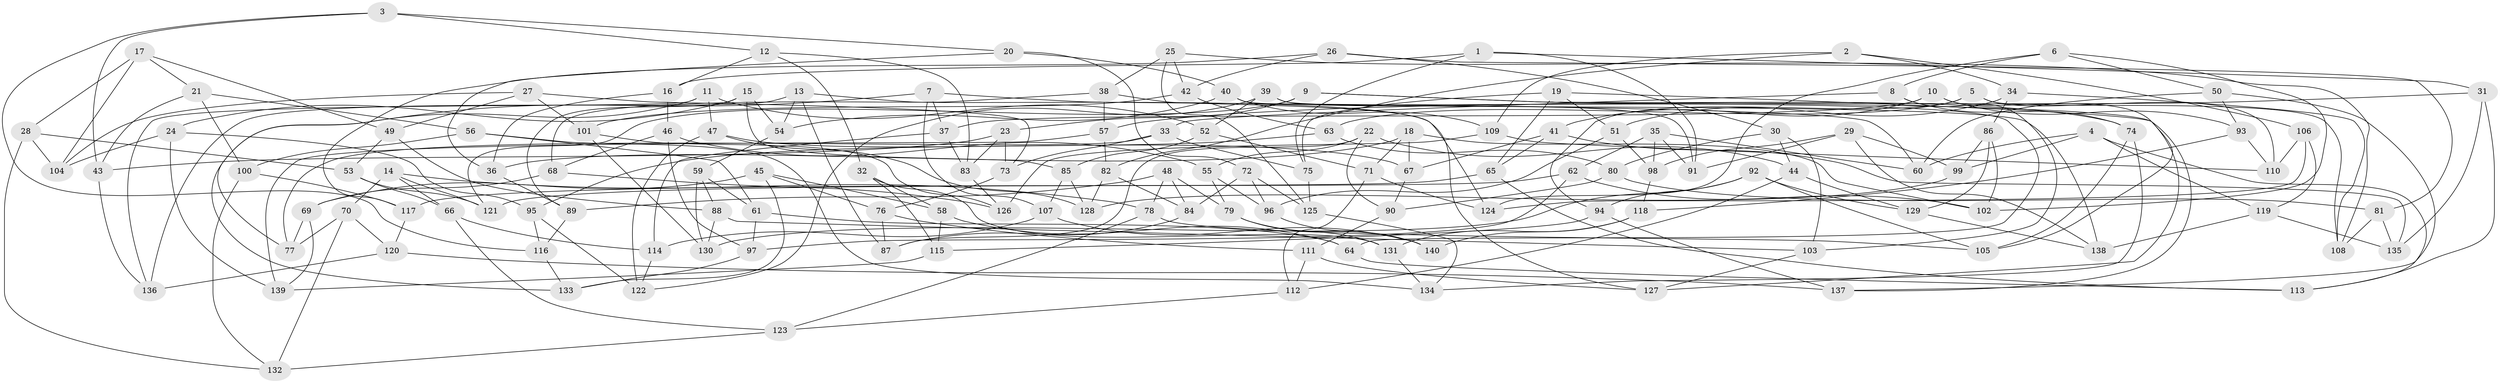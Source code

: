 // Generated by graph-tools (version 1.1) at 2025/59/03/09/25 04:59:11]
// undirected, 140 vertices, 280 edges
graph export_dot {
graph [start="1"]
  node [color=gray90,style=filled];
  1;
  2;
  3;
  4;
  5;
  6;
  7;
  8;
  9;
  10;
  11;
  12;
  13;
  14;
  15;
  16;
  17;
  18;
  19;
  20;
  21;
  22;
  23;
  24;
  25;
  26;
  27;
  28;
  29;
  30;
  31;
  32;
  33;
  34;
  35;
  36;
  37;
  38;
  39;
  40;
  41;
  42;
  43;
  44;
  45;
  46;
  47;
  48;
  49;
  50;
  51;
  52;
  53;
  54;
  55;
  56;
  57;
  58;
  59;
  60;
  61;
  62;
  63;
  64;
  65;
  66;
  67;
  68;
  69;
  70;
  71;
  72;
  73;
  74;
  75;
  76;
  77;
  78;
  79;
  80;
  81;
  82;
  83;
  84;
  85;
  86;
  87;
  88;
  89;
  90;
  91;
  92;
  93;
  94;
  95;
  96;
  97;
  98;
  99;
  100;
  101;
  102;
  103;
  104;
  105;
  106;
  107;
  108;
  109;
  110;
  111;
  112;
  113;
  114;
  115;
  116;
  117;
  118;
  119;
  120;
  121;
  122;
  123;
  124;
  125;
  126;
  127;
  128;
  129;
  130;
  131;
  132;
  133;
  134;
  135;
  136;
  137;
  138;
  139;
  140;
  1 -- 91;
  1 -- 16;
  1 -- 31;
  1 -- 75;
  2 -- 82;
  2 -- 109;
  2 -- 106;
  2 -- 34;
  3 -- 116;
  3 -- 12;
  3 -- 20;
  3 -- 43;
  4 -- 60;
  4 -- 99;
  4 -- 113;
  4 -- 119;
  5 -- 63;
  5 -- 110;
  5 -- 94;
  5 -- 108;
  6 -- 102;
  6 -- 8;
  6 -- 50;
  6 -- 124;
  7 -- 60;
  7 -- 107;
  7 -- 37;
  7 -- 133;
  8 -- 103;
  8 -- 74;
  8 -- 33;
  9 -- 74;
  9 -- 23;
  9 -- 137;
  9 -- 121;
  10 -- 41;
  10 -- 37;
  10 -- 93;
  10 -- 105;
  11 -- 47;
  11 -- 52;
  11 -- 136;
  11 -- 77;
  12 -- 32;
  12 -- 83;
  12 -- 16;
  13 -- 136;
  13 -- 124;
  13 -- 54;
  13 -- 87;
  14 -- 66;
  14 -- 78;
  14 -- 70;
  14 -- 121;
  15 -- 54;
  15 -- 85;
  15 -- 24;
  15 -- 89;
  16 -- 36;
  16 -- 46;
  17 -- 28;
  17 -- 49;
  17 -- 21;
  17 -- 104;
  18 -- 102;
  18 -- 67;
  18 -- 71;
  18 -- 36;
  19 -- 65;
  19 -- 127;
  19 -- 75;
  19 -- 51;
  20 -- 72;
  20 -- 40;
  20 -- 36;
  21 -- 43;
  21 -- 100;
  21 -- 56;
  22 -- 90;
  22 -- 44;
  22 -- 87;
  22 -- 55;
  23 -- 43;
  23 -- 73;
  23 -- 83;
  24 -- 95;
  24 -- 104;
  24 -- 139;
  25 -- 42;
  25 -- 108;
  25 -- 125;
  25 -- 38;
  26 -- 30;
  26 -- 42;
  26 -- 117;
  26 -- 81;
  27 -- 49;
  27 -- 73;
  27 -- 104;
  27 -- 101;
  28 -- 53;
  28 -- 104;
  28 -- 132;
  29 -- 98;
  29 -- 138;
  29 -- 91;
  29 -- 99;
  30 -- 103;
  30 -- 44;
  30 -- 80;
  31 -- 135;
  31 -- 113;
  31 -- 57;
  32 -- 115;
  32 -- 58;
  32 -- 131;
  33 -- 73;
  33 -- 75;
  33 -- 77;
  34 -- 86;
  34 -- 51;
  34 -- 108;
  35 -- 62;
  35 -- 98;
  35 -- 60;
  35 -- 91;
  36 -- 89;
  37 -- 114;
  37 -- 83;
  38 -- 127;
  38 -- 68;
  38 -- 57;
  39 -- 138;
  39 -- 52;
  39 -- 122;
  39 -- 91;
  40 -- 64;
  40 -- 54;
  40 -- 109;
  41 -- 135;
  41 -- 65;
  41 -- 67;
  42 -- 63;
  42 -- 101;
  43 -- 136;
  44 -- 112;
  44 -- 129;
  45 -- 133;
  45 -- 58;
  45 -- 69;
  45 -- 76;
  46 -- 68;
  46 -- 55;
  46 -- 97;
  47 -- 122;
  47 -- 67;
  47 -- 128;
  48 -- 78;
  48 -- 84;
  48 -- 89;
  48 -- 79;
  49 -- 88;
  49 -- 53;
  50 -- 60;
  50 -- 137;
  50 -- 93;
  51 -- 98;
  51 -- 96;
  52 -- 71;
  52 -- 85;
  53 -- 121;
  53 -- 66;
  54 -- 59;
  55 -- 79;
  55 -- 96;
  56 -- 134;
  56 -- 61;
  56 -- 100;
  57 -- 82;
  57 -- 139;
  58 -- 115;
  58 -- 64;
  59 -- 88;
  59 -- 61;
  59 -- 130;
  61 -- 97;
  61 -- 64;
  62 -- 97;
  62 -- 102;
  62 -- 121;
  63 -- 80;
  63 -- 95;
  64 -- 113;
  65 -- 117;
  65 -- 113;
  66 -- 114;
  66 -- 123;
  67 -- 90;
  68 -- 126;
  68 -- 69;
  69 -- 139;
  69 -- 77;
  70 -- 120;
  70 -- 132;
  70 -- 77;
  71 -- 124;
  71 -- 112;
  72 -- 125;
  72 -- 84;
  72 -- 96;
  73 -- 76;
  74 -- 105;
  74 -- 134;
  75 -- 125;
  76 -- 111;
  76 -- 87;
  78 -- 123;
  78 -- 105;
  79 -- 131;
  79 -- 140;
  80 -- 81;
  80 -- 90;
  81 -- 108;
  81 -- 135;
  82 -- 84;
  82 -- 128;
  83 -- 126;
  84 -- 87;
  85 -- 128;
  85 -- 107;
  86 -- 99;
  86 -- 102;
  86 -- 129;
  88 -- 130;
  88 -- 103;
  89 -- 116;
  90 -- 111;
  92 -- 129;
  92 -- 105;
  92 -- 130;
  92 -- 94;
  93 -- 118;
  93 -- 110;
  94 -- 137;
  94 -- 115;
  95 -- 122;
  95 -- 116;
  96 -- 140;
  97 -- 133;
  98 -- 118;
  99 -- 128;
  100 -- 132;
  100 -- 117;
  101 -- 130;
  101 -- 126;
  103 -- 127;
  106 -- 119;
  106 -- 110;
  106 -- 124;
  107 -- 140;
  107 -- 114;
  109 -- 126;
  109 -- 110;
  111 -- 127;
  111 -- 112;
  112 -- 123;
  114 -- 122;
  115 -- 139;
  116 -- 133;
  117 -- 120;
  118 -- 131;
  118 -- 140;
  119 -- 135;
  119 -- 138;
  120 -- 137;
  120 -- 136;
  123 -- 132;
  125 -- 134;
  129 -- 138;
  131 -- 134;
}
